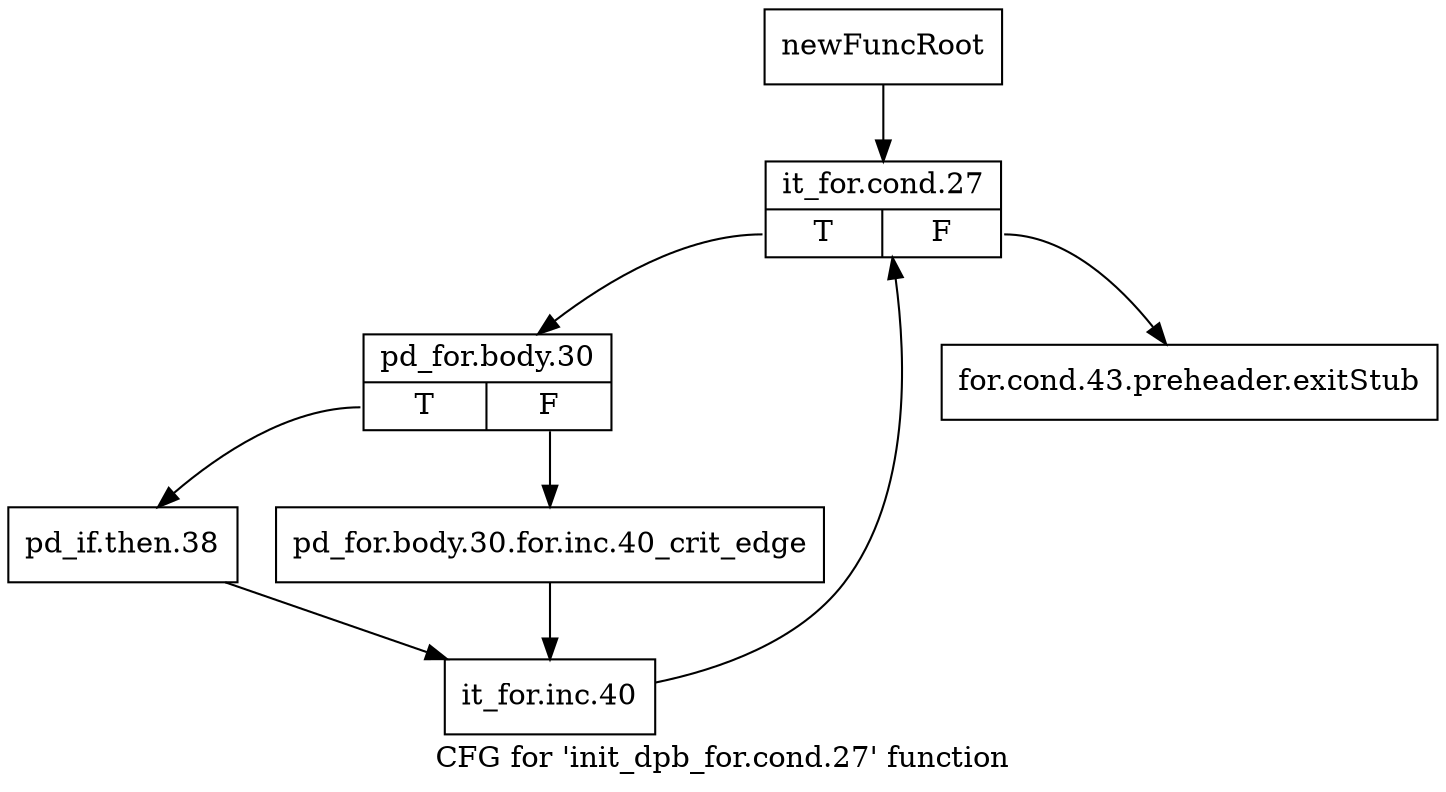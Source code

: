 digraph "CFG for 'init_dpb_for.cond.27' function" {
	label="CFG for 'init_dpb_for.cond.27' function";

	Node0x26b86b0 [shape=record,label="{newFuncRoot}"];
	Node0x26b86b0 -> Node0x26b8750;
	Node0x26b8700 [shape=record,label="{for.cond.43.preheader.exitStub}"];
	Node0x26b8750 [shape=record,label="{it_for.cond.27|{<s0>T|<s1>F}}"];
	Node0x26b8750:s0 -> Node0x26b87a0;
	Node0x26b8750:s1 -> Node0x26b8700;
	Node0x26b87a0 [shape=record,label="{pd_for.body.30|{<s0>T|<s1>F}}"];
	Node0x26b87a0:s0 -> Node0x26b8840;
	Node0x26b87a0:s1 -> Node0x26b87f0;
	Node0x26b87f0 [shape=record,label="{pd_for.body.30.for.inc.40_crit_edge}"];
	Node0x26b87f0 -> Node0x26b8890;
	Node0x26b8840 [shape=record,label="{pd_if.then.38}"];
	Node0x26b8840 -> Node0x26b8890;
	Node0x26b8890 [shape=record,label="{it_for.inc.40}"];
	Node0x26b8890 -> Node0x26b8750;
}
